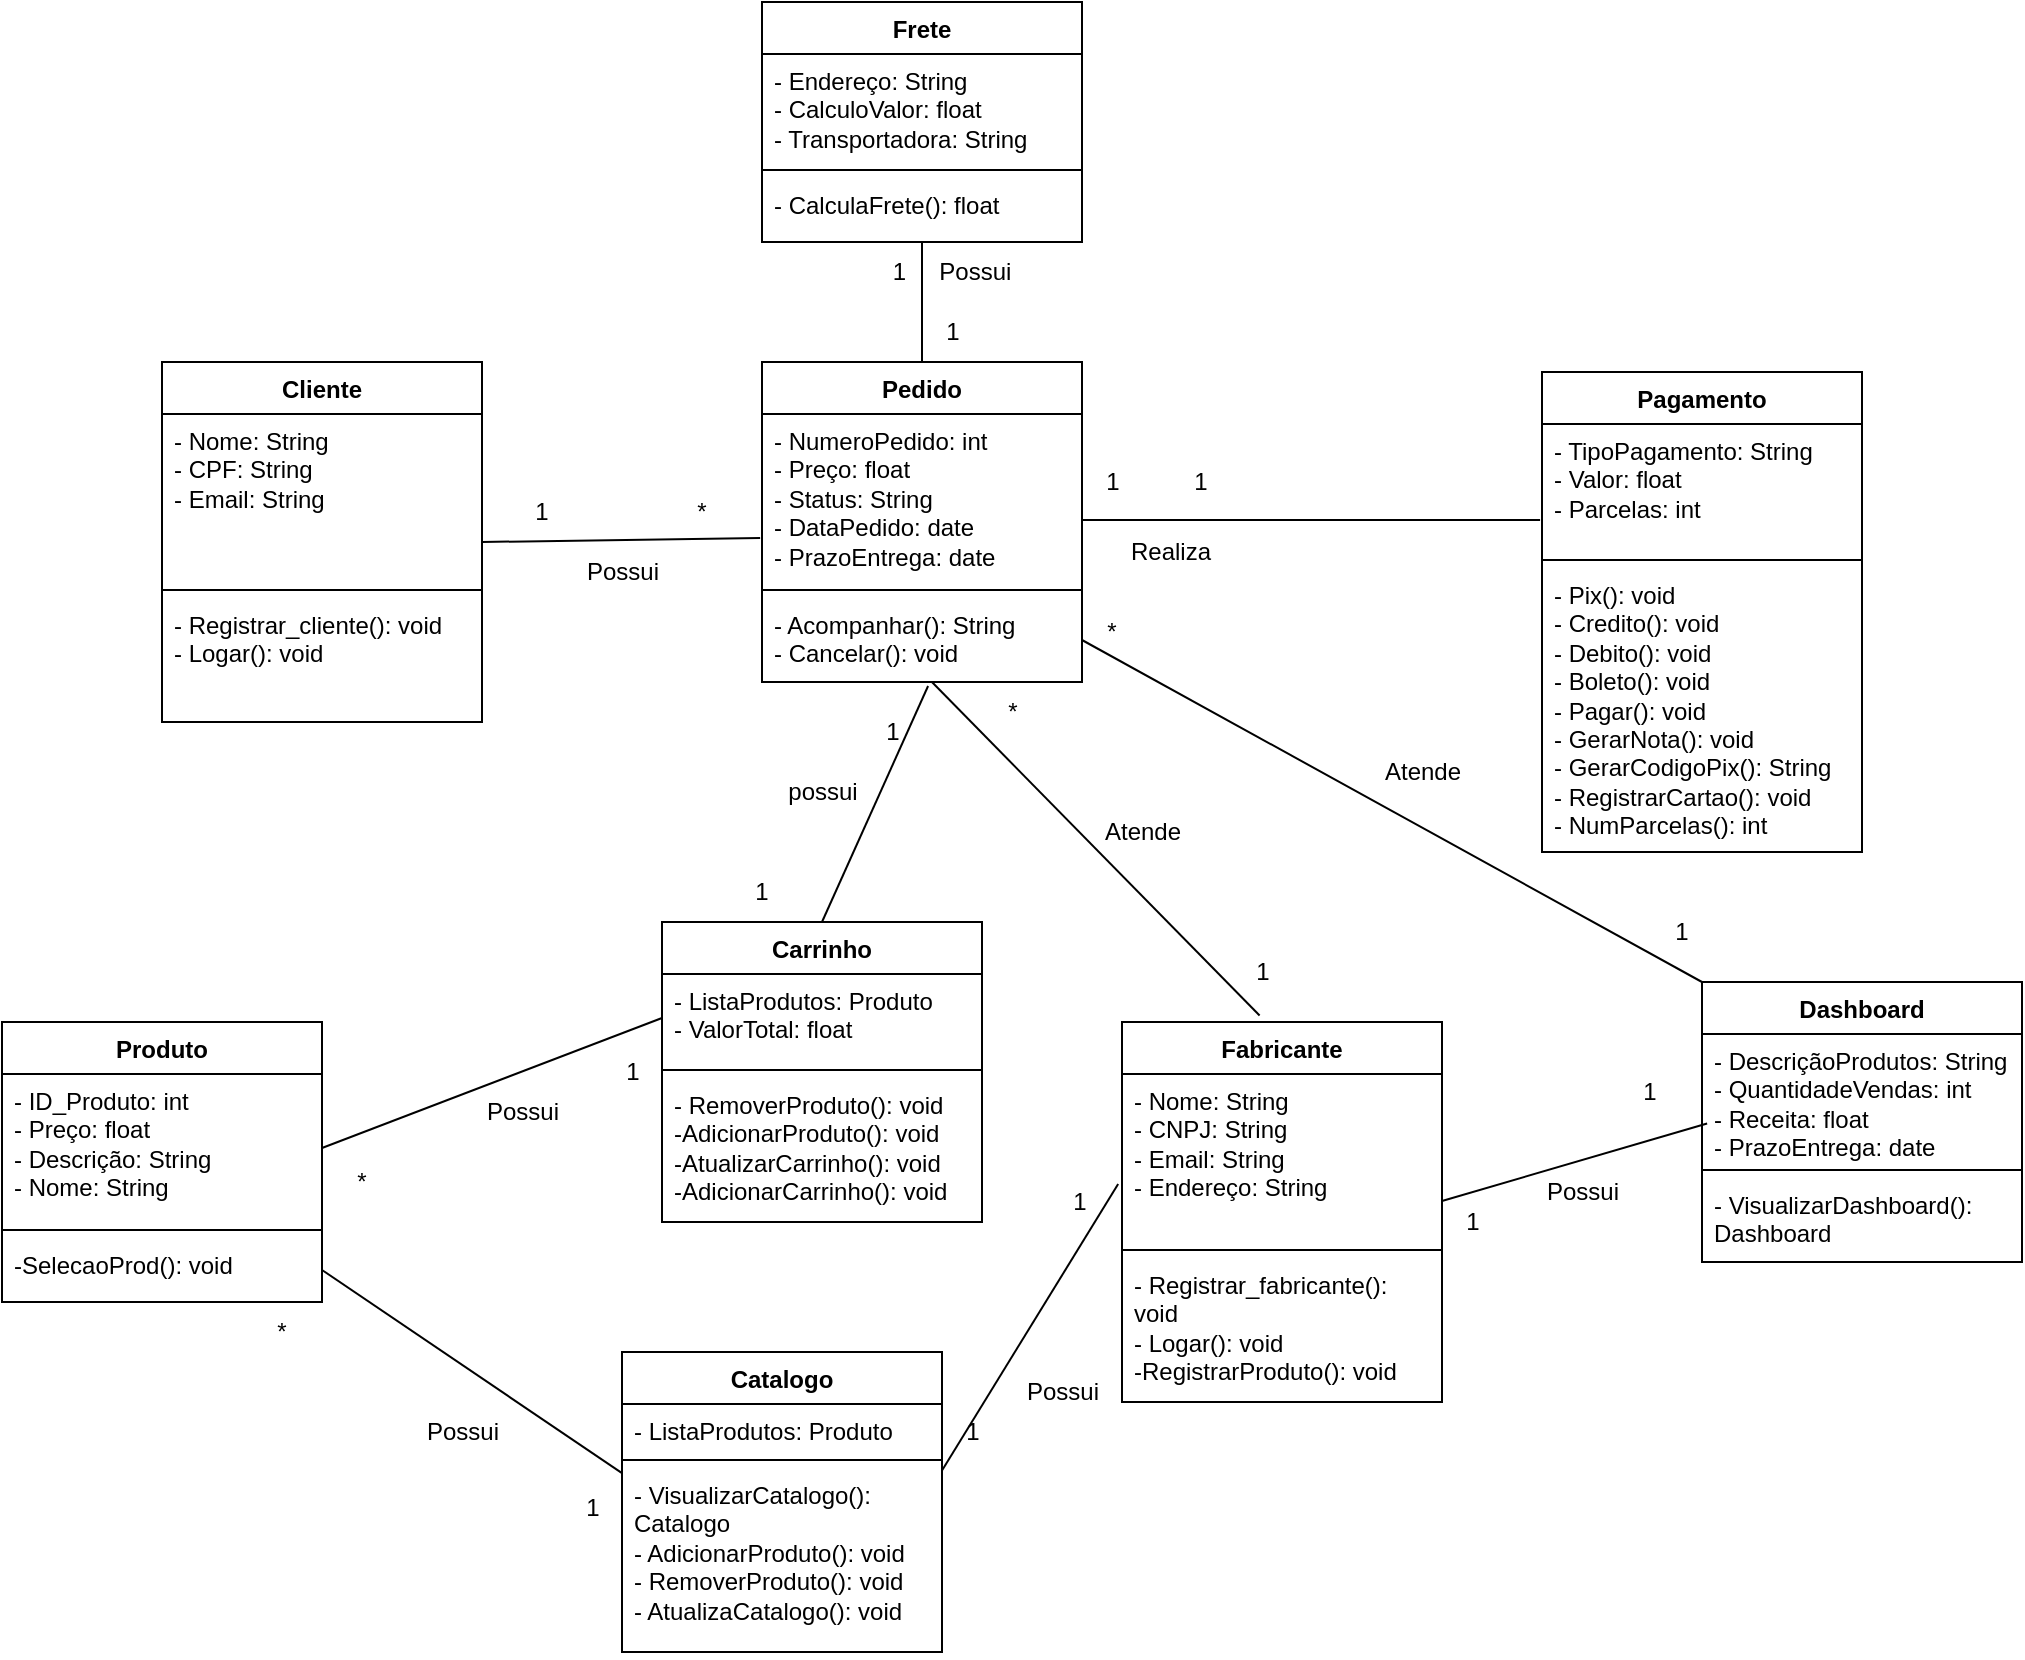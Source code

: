 <mxfile version="22.0.1" type="device">
  <diagram name="Página-1" id="pbq1AMLj1gSzOU1iwHYS">
    <mxGraphModel dx="2876" dy="1117" grid="1" gridSize="10" guides="1" tooltips="1" connect="1" arrows="1" fold="1" page="1" pageScale="1" pageWidth="827" pageHeight="1169" math="0" shadow="0">
      <root>
        <mxCell id="0" />
        <mxCell id="1" parent="0" />
        <mxCell id="qandDCtpEQZRR0sazAkG-20" value="Cliente" style="swimlane;fontStyle=1;align=center;verticalAlign=top;childLayout=stackLayout;horizontal=1;startSize=26;horizontalStack=0;resizeParent=1;resizeParentMax=0;resizeLast=0;collapsible=1;marginBottom=0;whiteSpace=wrap;html=1;" parent="1" vertex="1">
          <mxGeometry x="-330" y="190" width="160" height="180" as="geometry" />
        </mxCell>
        <mxCell id="qandDCtpEQZRR0sazAkG-21" value="- Nome: String&lt;br&gt;- CPF: String&lt;br&gt;- Email: String" style="text;strokeColor=none;fillColor=none;align=left;verticalAlign=top;spacingLeft=4;spacingRight=4;overflow=hidden;rotatable=0;points=[[0,0.5],[1,0.5]];portConstraint=eastwest;whiteSpace=wrap;html=1;" parent="qandDCtpEQZRR0sazAkG-20" vertex="1">
          <mxGeometry y="26" width="160" height="84" as="geometry" />
        </mxCell>
        <mxCell id="qandDCtpEQZRR0sazAkG-22" value="" style="line;strokeWidth=1;fillColor=none;align=left;verticalAlign=middle;spacingTop=-1;spacingLeft=3;spacingRight=3;rotatable=0;labelPosition=right;points=[];portConstraint=eastwest;strokeColor=inherit;" parent="qandDCtpEQZRR0sazAkG-20" vertex="1">
          <mxGeometry y="110" width="160" height="8" as="geometry" />
        </mxCell>
        <mxCell id="qandDCtpEQZRR0sazAkG-23" value="- Registrar_cliente(): void&lt;br&gt;- Logar(): void" style="text;strokeColor=none;fillColor=none;align=left;verticalAlign=top;spacingLeft=4;spacingRight=4;overflow=hidden;rotatable=0;points=[[0,0.5],[1,0.5]];portConstraint=eastwest;whiteSpace=wrap;html=1;" parent="qandDCtpEQZRR0sazAkG-20" vertex="1">
          <mxGeometry y="118" width="160" height="62" as="geometry" />
        </mxCell>
        <mxCell id="qandDCtpEQZRR0sazAkG-24" value="Fabricante" style="swimlane;fontStyle=1;align=center;verticalAlign=top;childLayout=stackLayout;horizontal=1;startSize=26;horizontalStack=0;resizeParent=1;resizeParentMax=0;resizeLast=0;collapsible=1;marginBottom=0;whiteSpace=wrap;html=1;" parent="1" vertex="1">
          <mxGeometry x="150" y="520" width="160" height="190" as="geometry" />
        </mxCell>
        <mxCell id="qandDCtpEQZRR0sazAkG-25" value="- Nome: String&lt;br&gt;- CNPJ: String&lt;br&gt;- Email: String&lt;br&gt;- Endereço: String" style="text;strokeColor=none;fillColor=none;align=left;verticalAlign=top;spacingLeft=4;spacingRight=4;overflow=hidden;rotatable=0;points=[[0,0.5],[1,0.5]];portConstraint=eastwest;whiteSpace=wrap;html=1;" parent="qandDCtpEQZRR0sazAkG-24" vertex="1">
          <mxGeometry y="26" width="160" height="84" as="geometry" />
        </mxCell>
        <mxCell id="qandDCtpEQZRR0sazAkG-26" value="" style="line;strokeWidth=1;fillColor=none;align=left;verticalAlign=middle;spacingTop=-1;spacingLeft=3;spacingRight=3;rotatable=0;labelPosition=right;points=[];portConstraint=eastwest;strokeColor=inherit;" parent="qandDCtpEQZRR0sazAkG-24" vertex="1">
          <mxGeometry y="110" width="160" height="8" as="geometry" />
        </mxCell>
        <mxCell id="n9Boxxp4NCEcJIJviEAm-8" value="- Registrar_fabricante(): void&lt;br&gt;- Logar(): void&lt;br&gt;-RegistrarProduto(): void&lt;br&gt;" style="text;strokeColor=none;fillColor=none;align=left;verticalAlign=top;spacingLeft=4;spacingRight=4;overflow=hidden;rotatable=0;points=[[0,0.5],[1,0.5]];portConstraint=eastwest;whiteSpace=wrap;html=1;" parent="qandDCtpEQZRR0sazAkG-24" vertex="1">
          <mxGeometry y="118" width="160" height="72" as="geometry" />
        </mxCell>
        <mxCell id="qandDCtpEQZRR0sazAkG-29" value="Pedido&lt;br&gt;" style="swimlane;fontStyle=1;align=center;verticalAlign=top;childLayout=stackLayout;horizontal=1;startSize=26;horizontalStack=0;resizeParent=1;resizeParentMax=0;resizeLast=0;collapsible=1;marginBottom=0;whiteSpace=wrap;html=1;" parent="1" vertex="1">
          <mxGeometry x="-30" y="190" width="160" height="160" as="geometry" />
        </mxCell>
        <mxCell id="qandDCtpEQZRR0sazAkG-30" value="- NumeroPedido: int&lt;br&gt;- Preço: float&lt;br&gt;- Status: String&lt;br&gt;- DataPedido: date&lt;br&gt;- PrazoEntrega: date" style="text;strokeColor=none;fillColor=none;align=left;verticalAlign=top;spacingLeft=4;spacingRight=4;overflow=hidden;rotatable=0;points=[[0,0.5],[1,0.5]];portConstraint=eastwest;whiteSpace=wrap;html=1;" parent="qandDCtpEQZRR0sazAkG-29" vertex="1">
          <mxGeometry y="26" width="160" height="84" as="geometry" />
        </mxCell>
        <mxCell id="qandDCtpEQZRR0sazAkG-31" value="" style="line;strokeWidth=1;fillColor=none;align=left;verticalAlign=middle;spacingTop=-1;spacingLeft=3;spacingRight=3;rotatable=0;labelPosition=right;points=[];portConstraint=eastwest;strokeColor=inherit;" parent="qandDCtpEQZRR0sazAkG-29" vertex="1">
          <mxGeometry y="110" width="160" height="8" as="geometry" />
        </mxCell>
        <mxCell id="qandDCtpEQZRR0sazAkG-32" value="- Acompanhar(): String&lt;br&gt;- Cancelar(): void" style="text;strokeColor=none;fillColor=none;align=left;verticalAlign=top;spacingLeft=4;spacingRight=4;overflow=hidden;rotatable=0;points=[[0,0.5],[1,0.5]];portConstraint=eastwest;whiteSpace=wrap;html=1;" parent="qandDCtpEQZRR0sazAkG-29" vertex="1">
          <mxGeometry y="118" width="160" height="42" as="geometry" />
        </mxCell>
        <mxCell id="qandDCtpEQZRR0sazAkG-34" value="Produto" style="swimlane;fontStyle=1;align=center;verticalAlign=top;childLayout=stackLayout;horizontal=1;startSize=26;horizontalStack=0;resizeParent=1;resizeParentMax=0;resizeLast=0;collapsible=1;marginBottom=0;whiteSpace=wrap;html=1;" parent="1" vertex="1">
          <mxGeometry x="-410" y="520" width="160" height="140" as="geometry" />
        </mxCell>
        <mxCell id="qandDCtpEQZRR0sazAkG-35" value="- ID_Produto: int&lt;br&gt;- Preço: float&lt;br&gt;- Descrição: String&lt;br&gt;- Nome: String" style="text;strokeColor=none;fillColor=none;align=left;verticalAlign=top;spacingLeft=4;spacingRight=4;overflow=hidden;rotatable=0;points=[[0,0.5],[1,0.5]];portConstraint=eastwest;whiteSpace=wrap;html=1;" parent="qandDCtpEQZRR0sazAkG-34" vertex="1">
          <mxGeometry y="26" width="160" height="74" as="geometry" />
        </mxCell>
        <mxCell id="qandDCtpEQZRR0sazAkG-36" value="" style="line;strokeWidth=1;fillColor=none;align=left;verticalAlign=middle;spacingTop=-1;spacingLeft=3;spacingRight=3;rotatable=0;labelPosition=right;points=[];portConstraint=eastwest;strokeColor=inherit;" parent="qandDCtpEQZRR0sazAkG-34" vertex="1">
          <mxGeometry y="100" width="160" height="8" as="geometry" />
        </mxCell>
        <mxCell id="qandDCtpEQZRR0sazAkG-37" value="-SelecaoProd(): void" style="text;strokeColor=none;fillColor=none;align=left;verticalAlign=top;spacingLeft=4;spacingRight=4;overflow=hidden;rotatable=0;points=[[0,0.5],[1,0.5]];portConstraint=eastwest;whiteSpace=wrap;html=1;" parent="qandDCtpEQZRR0sazAkG-34" vertex="1">
          <mxGeometry y="108" width="160" height="32" as="geometry" />
        </mxCell>
        <mxCell id="qandDCtpEQZRR0sazAkG-38" value="Catalogo" style="swimlane;fontStyle=1;align=center;verticalAlign=top;childLayout=stackLayout;horizontal=1;startSize=26;horizontalStack=0;resizeParent=1;resizeParentMax=0;resizeLast=0;collapsible=1;marginBottom=0;whiteSpace=wrap;html=1;" parent="1" vertex="1">
          <mxGeometry x="-100" y="685" width="160" height="150" as="geometry" />
        </mxCell>
        <mxCell id="qandDCtpEQZRR0sazAkG-39" value="- ListaProdutos: Produto" style="text;strokeColor=none;fillColor=none;align=left;verticalAlign=top;spacingLeft=4;spacingRight=4;overflow=hidden;rotatable=0;points=[[0,0.5],[1,0.5]];portConstraint=eastwest;whiteSpace=wrap;html=1;" parent="qandDCtpEQZRR0sazAkG-38" vertex="1">
          <mxGeometry y="26" width="160" height="24" as="geometry" />
        </mxCell>
        <mxCell id="qandDCtpEQZRR0sazAkG-40" value="" style="line;strokeWidth=1;fillColor=none;align=left;verticalAlign=middle;spacingTop=-1;spacingLeft=3;spacingRight=3;rotatable=0;labelPosition=right;points=[];portConstraint=eastwest;strokeColor=inherit;" parent="qandDCtpEQZRR0sazAkG-38" vertex="1">
          <mxGeometry y="50" width="160" height="8" as="geometry" />
        </mxCell>
        <mxCell id="qandDCtpEQZRR0sazAkG-41" value="- VisualizarCatalogo(): Catalogo&lt;br&gt;- AdicionarProduto(): void&lt;br&gt;- RemoverProduto(): void&lt;br&gt;- AtualizaCatalogo(): void" style="text;strokeColor=none;fillColor=none;align=left;verticalAlign=top;spacingLeft=4;spacingRight=4;overflow=hidden;rotatable=0;points=[[0,0.5],[1,0.5]];portConstraint=eastwest;whiteSpace=wrap;html=1;" parent="qandDCtpEQZRR0sazAkG-38" vertex="1">
          <mxGeometry y="58" width="160" height="92" as="geometry" />
        </mxCell>
        <mxCell id="qandDCtpEQZRR0sazAkG-42" value="Dashboard" style="swimlane;fontStyle=1;align=center;verticalAlign=top;childLayout=stackLayout;horizontal=1;startSize=26;horizontalStack=0;resizeParent=1;resizeParentMax=0;resizeLast=0;collapsible=1;marginBottom=0;whiteSpace=wrap;html=1;" parent="1" vertex="1">
          <mxGeometry x="440" y="500" width="160" height="140" as="geometry" />
        </mxCell>
        <mxCell id="qandDCtpEQZRR0sazAkG-43" value="- DescriçãoProdutos: String&lt;br&gt;- QuantidadeVendas: int&lt;br&gt;- Receita: float&lt;br&gt;- PrazoEntrega: date" style="text;strokeColor=none;fillColor=none;align=left;verticalAlign=top;spacingLeft=4;spacingRight=4;overflow=hidden;rotatable=0;points=[[0,0.5],[1,0.5]];portConstraint=eastwest;whiteSpace=wrap;html=1;" parent="qandDCtpEQZRR0sazAkG-42" vertex="1">
          <mxGeometry y="26" width="160" height="64" as="geometry" />
        </mxCell>
        <mxCell id="qandDCtpEQZRR0sazAkG-44" value="" style="line;strokeWidth=1;fillColor=none;align=left;verticalAlign=middle;spacingTop=-1;spacingLeft=3;spacingRight=3;rotatable=0;labelPosition=right;points=[];portConstraint=eastwest;strokeColor=inherit;" parent="qandDCtpEQZRR0sazAkG-42" vertex="1">
          <mxGeometry y="90" width="160" height="8" as="geometry" />
        </mxCell>
        <mxCell id="qandDCtpEQZRR0sazAkG-45" value="- VisualizarDashboard(): Dashboard" style="text;strokeColor=none;fillColor=none;align=left;verticalAlign=top;spacingLeft=4;spacingRight=4;overflow=hidden;rotatable=0;points=[[0,0.5],[1,0.5]];portConstraint=eastwest;whiteSpace=wrap;html=1;" parent="qandDCtpEQZRR0sazAkG-42" vertex="1">
          <mxGeometry y="98" width="160" height="42" as="geometry" />
        </mxCell>
        <mxCell id="qandDCtpEQZRR0sazAkG-46" value="Pagamento" style="swimlane;fontStyle=1;align=center;verticalAlign=top;childLayout=stackLayout;horizontal=1;startSize=26;horizontalStack=0;resizeParent=1;resizeParentMax=0;resizeLast=0;collapsible=1;marginBottom=0;whiteSpace=wrap;html=1;" parent="1" vertex="1">
          <mxGeometry x="360" y="195" width="160" height="240" as="geometry">
            <mxRectangle x="380" y="290" width="100" height="30" as="alternateBounds" />
          </mxGeometry>
        </mxCell>
        <mxCell id="qandDCtpEQZRR0sazAkG-47" value="- TipoPagamento: String&lt;br&gt;- Valor: float&lt;br&gt;- Parcelas: int" style="text;strokeColor=none;fillColor=none;align=left;verticalAlign=top;spacingLeft=4;spacingRight=4;overflow=hidden;rotatable=0;points=[[0,0.5],[1,0.5]];portConstraint=eastwest;whiteSpace=wrap;html=1;" parent="qandDCtpEQZRR0sazAkG-46" vertex="1">
          <mxGeometry y="26" width="160" height="64" as="geometry" />
        </mxCell>
        <mxCell id="qandDCtpEQZRR0sazAkG-48" value="" style="line;strokeWidth=1;fillColor=none;align=left;verticalAlign=middle;spacingTop=-1;spacingLeft=3;spacingRight=3;rotatable=0;labelPosition=right;points=[];portConstraint=eastwest;strokeColor=inherit;" parent="qandDCtpEQZRR0sazAkG-46" vertex="1">
          <mxGeometry y="90" width="160" height="8" as="geometry" />
        </mxCell>
        <mxCell id="qandDCtpEQZRR0sazAkG-49" value="- Pix(): void&lt;br&gt;- Credito(): void&lt;br&gt;- Debito(): void&lt;br&gt;- Boleto(): void&lt;br&gt;- Pagar(): void&lt;br&gt;- GerarNota(): void&lt;br&gt;- GerarCodigoPix(): String&lt;br&gt;- RegistrarCartao(): void&lt;br&gt;- NumParcelas(): int" style="text;strokeColor=none;fillColor=none;align=left;verticalAlign=top;spacingLeft=4;spacingRight=4;overflow=hidden;rotatable=0;points=[[0,0.5],[1,0.5]];portConstraint=eastwest;whiteSpace=wrap;html=1;" parent="qandDCtpEQZRR0sazAkG-46" vertex="1">
          <mxGeometry y="98" width="160" height="142" as="geometry" />
        </mxCell>
        <mxCell id="qandDCtpEQZRR0sazAkG-66" value="Frete" style="swimlane;fontStyle=1;align=center;verticalAlign=top;childLayout=stackLayout;horizontal=1;startSize=26;horizontalStack=0;resizeParent=1;resizeParentMax=0;resizeLast=0;collapsible=1;marginBottom=0;whiteSpace=wrap;html=1;" parent="1" vertex="1">
          <mxGeometry x="-30" y="10" width="160" height="120" as="geometry" />
        </mxCell>
        <mxCell id="qandDCtpEQZRR0sazAkG-67" value="- Endereço: String&lt;br&gt;- CalculoValor: float&lt;br&gt;- Transportadora: String" style="text;strokeColor=none;fillColor=none;align=left;verticalAlign=top;spacingLeft=4;spacingRight=4;overflow=hidden;rotatable=0;points=[[0,0.5],[1,0.5]];portConstraint=eastwest;whiteSpace=wrap;html=1;" parent="qandDCtpEQZRR0sazAkG-66" vertex="1">
          <mxGeometry y="26" width="160" height="54" as="geometry" />
        </mxCell>
        <mxCell id="qandDCtpEQZRR0sazAkG-68" value="" style="line;strokeWidth=1;fillColor=none;align=left;verticalAlign=middle;spacingTop=-1;spacingLeft=3;spacingRight=3;rotatable=0;labelPosition=right;points=[];portConstraint=eastwest;strokeColor=inherit;" parent="qandDCtpEQZRR0sazAkG-66" vertex="1">
          <mxGeometry y="80" width="160" height="8" as="geometry" />
        </mxCell>
        <mxCell id="qandDCtpEQZRR0sazAkG-69" value="- CalculaFrete(): float" style="text;strokeColor=none;fillColor=none;align=left;verticalAlign=top;spacingLeft=4;spacingRight=4;overflow=hidden;rotatable=0;points=[[0,0.5],[1,0.5]];portConstraint=eastwest;whiteSpace=wrap;html=1;" parent="qandDCtpEQZRR0sazAkG-66" vertex="1">
          <mxGeometry y="88" width="160" height="32" as="geometry" />
        </mxCell>
        <mxCell id="qandDCtpEQZRR0sazAkG-70" value="Carrinho" style="swimlane;fontStyle=1;align=center;verticalAlign=top;childLayout=stackLayout;horizontal=1;startSize=26;horizontalStack=0;resizeParent=1;resizeParentMax=0;resizeLast=0;collapsible=1;marginBottom=0;whiteSpace=wrap;html=1;" parent="1" vertex="1">
          <mxGeometry x="-80" y="470" width="160" height="150" as="geometry" />
        </mxCell>
        <mxCell id="qandDCtpEQZRR0sazAkG-71" value="- ListaProdutos: Produto&lt;br&gt;- ValorTotal: float" style="text;strokeColor=none;fillColor=none;align=left;verticalAlign=top;spacingLeft=4;spacingRight=4;overflow=hidden;rotatable=0;points=[[0,0.5],[1,0.5]];portConstraint=eastwest;whiteSpace=wrap;html=1;" parent="qandDCtpEQZRR0sazAkG-70" vertex="1">
          <mxGeometry y="26" width="160" height="44" as="geometry" />
        </mxCell>
        <mxCell id="qandDCtpEQZRR0sazAkG-72" value="" style="line;strokeWidth=1;fillColor=none;align=left;verticalAlign=middle;spacingTop=-1;spacingLeft=3;spacingRight=3;rotatable=0;labelPosition=right;points=[];portConstraint=eastwest;strokeColor=inherit;" parent="qandDCtpEQZRR0sazAkG-70" vertex="1">
          <mxGeometry y="70" width="160" height="8" as="geometry" />
        </mxCell>
        <mxCell id="qandDCtpEQZRR0sazAkG-73" value="- RemoverProduto(): void&lt;br&gt;-AdicionarProduto(): void&lt;br&gt;-AtualizarCarrinho(): void&lt;br&gt;-AdicionarCarrinho(): void" style="text;strokeColor=none;fillColor=none;align=left;verticalAlign=top;spacingLeft=4;spacingRight=4;overflow=hidden;rotatable=0;points=[[0,0.5],[1,0.5]];portConstraint=eastwest;whiteSpace=wrap;html=1;" parent="qandDCtpEQZRR0sazAkG-70" vertex="1">
          <mxGeometry y="78" width="160" height="72" as="geometry" />
        </mxCell>
        <mxCell id="qandDCtpEQZRR0sazAkG-74" value="" style="endArrow=none;html=1;rounded=0;exitX=0.5;exitY=0;exitDx=0;exitDy=0;" parent="1" source="qandDCtpEQZRR0sazAkG-29" edge="1">
          <mxGeometry width="50" height="50" relative="1" as="geometry">
            <mxPoint x="20" y="100" as="sourcePoint" />
            <mxPoint x="50" y="130" as="targetPoint" />
          </mxGeometry>
        </mxCell>
        <mxCell id="qandDCtpEQZRR0sazAkG-75" value="" style="endArrow=none;html=1;rounded=0;exitX=-0.012;exitY=0.738;exitDx=0;exitDy=0;entryX=0.994;entryY=0.762;entryDx=0;entryDy=0;entryPerimeter=0;exitPerimeter=0;" parent="1" edge="1">
          <mxGeometry width="50" height="50" relative="1" as="geometry">
            <mxPoint x="-30.92" y="277.992" as="sourcePoint" />
            <mxPoint x="-169.96" y="280.008" as="targetPoint" />
          </mxGeometry>
        </mxCell>
        <mxCell id="qandDCtpEQZRR0sazAkG-76" value="" style="endArrow=none;html=1;rounded=0;entryX=-0.006;entryY=0.75;entryDx=0;entryDy=0;entryPerimeter=0;" parent="1" target="qandDCtpEQZRR0sazAkG-47" edge="1">
          <mxGeometry width="50" height="50" relative="1" as="geometry">
            <mxPoint x="130" y="269" as="sourcePoint" />
            <mxPoint x="60" y="140" as="targetPoint" />
          </mxGeometry>
        </mxCell>
        <mxCell id="qandDCtpEQZRR0sazAkG-77" value="" style="endArrow=none;html=1;rounded=0;exitX=0.531;exitY=1;exitDx=0;exitDy=0;exitPerimeter=0;entryX=0.43;entryY=-0.017;entryDx=0;entryDy=0;entryPerimeter=0;" parent="1" source="qandDCtpEQZRR0sazAkG-32" target="qandDCtpEQZRR0sazAkG-24" edge="1">
          <mxGeometry width="50" height="50" relative="1" as="geometry">
            <mxPoint x="140" y="279" as="sourcePoint" />
            <mxPoint x="210" y="460" as="targetPoint" />
          </mxGeometry>
        </mxCell>
        <mxCell id="qandDCtpEQZRR0sazAkG-78" value="" style="endArrow=none;html=1;rounded=0;entryX=1;entryY=0.5;entryDx=0;entryDy=0;exitX=0;exitY=0.5;exitDx=0;exitDy=0;" parent="1" source="qandDCtpEQZRR0sazAkG-71" target="qandDCtpEQZRR0sazAkG-35" edge="1">
          <mxGeometry width="50" height="50" relative="1" as="geometry">
            <mxPoint x="-139" y="514" as="sourcePoint" />
            <mxPoint x="-140" y="600" as="targetPoint" />
          </mxGeometry>
        </mxCell>
        <mxCell id="qandDCtpEQZRR0sazAkG-79" value="" style="endArrow=none;html=1;rounded=0;entryX=0.5;entryY=0;entryDx=0;entryDy=0;exitX=0.519;exitY=1.048;exitDx=0;exitDy=0;exitPerimeter=0;" parent="1" source="qandDCtpEQZRR0sazAkG-32" target="qandDCtpEQZRR0sazAkG-70" edge="1">
          <mxGeometry width="50" height="50" relative="1" as="geometry">
            <mxPoint x="65" y="360" as="sourcePoint" />
            <mxPoint x="210" y="466" as="targetPoint" />
          </mxGeometry>
        </mxCell>
        <mxCell id="qandDCtpEQZRR0sazAkG-80" value="" style="endArrow=none;html=1;rounded=0;entryX=0.016;entryY=0.699;entryDx=0;entryDy=0;exitX=1;exitY=0.756;exitDx=0;exitDy=0;exitPerimeter=0;entryPerimeter=0;" parent="1" source="qandDCtpEQZRR0sazAkG-25" target="qandDCtpEQZRR0sazAkG-43" edge="1">
          <mxGeometry width="50" height="50" relative="1" as="geometry">
            <mxPoint x="230" y="640" as="sourcePoint" />
            <mxPoint x="210" y="678" as="targetPoint" />
          </mxGeometry>
        </mxCell>
        <mxCell id="qandDCtpEQZRR0sazAkG-81" value="" style="endArrow=none;html=1;rounded=0;entryX=0;entryY=0.028;entryDx=0;entryDy=0;exitX=1;exitY=0.5;exitDx=0;exitDy=0;entryPerimeter=0;" parent="1" source="qandDCtpEQZRR0sazAkG-37" target="qandDCtpEQZRR0sazAkG-41" edge="1">
          <mxGeometry width="50" height="50" relative="1" as="geometry">
            <mxPoint x="63" y="362" as="sourcePoint" />
            <mxPoint x="10" y="480" as="targetPoint" />
          </mxGeometry>
        </mxCell>
        <mxCell id="qandDCtpEQZRR0sazAkG-82" value="" style="endArrow=none;html=1;rounded=0;entryX=-0.012;entryY=0.655;entryDx=0;entryDy=0;exitX=1;exitY=0.014;exitDx=0;exitDy=0;entryPerimeter=0;exitPerimeter=0;" parent="1" source="qandDCtpEQZRR0sazAkG-41" target="qandDCtpEQZRR0sazAkG-25" edge="1">
          <mxGeometry width="50" height="50" relative="1" as="geometry">
            <mxPoint x="80" y="694" as="sourcePoint" />
            <mxPoint x="167" y="620" as="targetPoint" />
          </mxGeometry>
        </mxCell>
        <mxCell id="qandDCtpEQZRR0sazAkG-83" value="1" style="text;html=1;strokeColor=none;fillColor=none;align=center;verticalAlign=middle;whiteSpace=wrap;rounded=0;" parent="1" vertex="1">
          <mxGeometry x="-170" y="250" width="60" height="30" as="geometry" />
        </mxCell>
        <mxCell id="qandDCtpEQZRR0sazAkG-86" value="1&amp;nbsp; &amp;nbsp; &amp;nbsp;Possui" style="text;html=1;strokeColor=none;fillColor=none;align=center;verticalAlign=middle;whiteSpace=wrap;rounded=0;" parent="1" vertex="1">
          <mxGeometry x="-10" y="130" width="150" height="30" as="geometry" />
        </mxCell>
        <mxCell id="qandDCtpEQZRR0sazAkG-88" value="1" style="text;html=1;strokeColor=none;fillColor=none;align=center;verticalAlign=middle;whiteSpace=wrap;rounded=0;" parent="1" vertex="1">
          <mxGeometry x="-50" y="450" width="40" height="10" as="geometry" />
        </mxCell>
        <mxCell id="qandDCtpEQZRR0sazAkG-89" value="1" style="text;html=1;strokeColor=none;fillColor=none;align=center;verticalAlign=middle;whiteSpace=wrap;rounded=0;" parent="1" vertex="1">
          <mxGeometry x="394" y="540" width="40" height="30" as="geometry" />
        </mxCell>
        <mxCell id="qandDCtpEQZRR0sazAkG-90" value="*" style="text;html=1;strokeColor=none;fillColor=none;align=center;verticalAlign=middle;whiteSpace=wrap;rounded=0;" parent="1" vertex="1">
          <mxGeometry x="-250" y="595" width="40" height="10" as="geometry" />
        </mxCell>
        <mxCell id="qandDCtpEQZRR0sazAkG-91" value="*" style="text;html=1;strokeColor=none;fillColor=none;align=center;verticalAlign=middle;whiteSpace=wrap;rounded=0;" parent="1" vertex="1">
          <mxGeometry x="-340" y="660" width="140" height="30" as="geometry" />
        </mxCell>
        <mxCell id="qandDCtpEQZRR0sazAkG-92" value="1" style="text;html=1;strokeColor=none;fillColor=none;align=center;verticalAlign=middle;whiteSpace=wrap;rounded=0;" parent="1" vertex="1">
          <mxGeometry x="114" y="600" width="30" height="20" as="geometry" />
        </mxCell>
        <mxCell id="J_AtW-fNFrZDu0-3VNVR-1" value="1" style="text;html=1;align=center;verticalAlign=middle;resizable=0;points=[];autosize=1;strokeColor=none;fillColor=none;" parent="1" vertex="1">
          <mxGeometry x="50" y="160" width="30" height="30" as="geometry" />
        </mxCell>
        <mxCell id="J_AtW-fNFrZDu0-3VNVR-5" value="1" style="text;html=1;align=center;verticalAlign=middle;resizable=0;points=[];autosize=1;strokeColor=none;fillColor=none;" parent="1" vertex="1">
          <mxGeometry x="130" y="235" width="30" height="30" as="geometry" />
        </mxCell>
        <mxCell id="J_AtW-fNFrZDu0-3VNVR-6" value="1" style="text;html=1;align=center;verticalAlign=middle;resizable=0;points=[];autosize=1;strokeColor=none;fillColor=none;" parent="1" vertex="1">
          <mxGeometry x="174" y="235" width="30" height="30" as="geometry" />
        </mxCell>
        <mxCell id="J_AtW-fNFrZDu0-3VNVR-7" value="Realiza" style="text;html=1;align=center;verticalAlign=middle;resizable=0;points=[];autosize=1;strokeColor=none;fillColor=none;" parent="1" vertex="1">
          <mxGeometry x="144" y="270" width="60" height="30" as="geometry" />
        </mxCell>
        <mxCell id="J_AtW-fNFrZDu0-3VNVR-8" value="*" style="text;html=1;strokeColor=none;fillColor=none;align=center;verticalAlign=middle;whiteSpace=wrap;rounded=0;" parent="1" vertex="1">
          <mxGeometry x="-90" y="250" width="60" height="30" as="geometry" />
        </mxCell>
        <mxCell id="J_AtW-fNFrZDu0-3VNVR-9" value="Possui" style="text;html=1;align=center;verticalAlign=middle;resizable=0;points=[];autosize=1;strokeColor=none;fillColor=none;" parent="1" vertex="1">
          <mxGeometry x="-130" y="280" width="60" height="30" as="geometry" />
        </mxCell>
        <mxCell id="J_AtW-fNFrZDu0-3VNVR-10" value="*" style="text;html=1;align=center;verticalAlign=middle;resizable=0;points=[];autosize=1;strokeColor=none;fillColor=none;" parent="1" vertex="1">
          <mxGeometry x="80" y="350" width="30" height="30" as="geometry" />
        </mxCell>
        <mxCell id="J_AtW-fNFrZDu0-3VNVR-11" value="1" style="text;html=1;align=center;verticalAlign=middle;resizable=0;points=[];autosize=1;strokeColor=none;fillColor=none;" parent="1" vertex="1">
          <mxGeometry x="205" y="480" width="30" height="30" as="geometry" />
        </mxCell>
        <mxCell id="J_AtW-fNFrZDu0-3VNVR-12" value="Atende" style="text;html=1;align=center;verticalAlign=middle;resizable=0;points=[];autosize=1;strokeColor=none;fillColor=none;" parent="1" vertex="1">
          <mxGeometry x="130" y="410" width="60" height="30" as="geometry" />
        </mxCell>
        <mxCell id="J_AtW-fNFrZDu0-3VNVR-14" value="1" style="text;html=1;align=center;verticalAlign=middle;resizable=0;points=[];autosize=1;strokeColor=none;fillColor=none;" parent="1" vertex="1">
          <mxGeometry x="20" y="360" width="30" height="30" as="geometry" />
        </mxCell>
        <mxCell id="J_AtW-fNFrZDu0-3VNVR-15" value="possui" style="text;html=1;align=center;verticalAlign=middle;resizable=0;points=[];autosize=1;strokeColor=none;fillColor=none;" parent="1" vertex="1">
          <mxGeometry x="-30" y="390" width="60" height="30" as="geometry" />
        </mxCell>
        <mxCell id="J_AtW-fNFrZDu0-3VNVR-16" value="1" style="text;html=1;align=center;verticalAlign=middle;resizable=0;points=[];autosize=1;strokeColor=none;fillColor=none;" parent="1" vertex="1">
          <mxGeometry x="60" y="710" width="30" height="30" as="geometry" />
        </mxCell>
        <mxCell id="J_AtW-fNFrZDu0-3VNVR-17" value="Possui" style="text;html=1;align=center;verticalAlign=middle;resizable=0;points=[];autosize=1;strokeColor=none;fillColor=none;" parent="1" vertex="1">
          <mxGeometry x="90" y="690" width="60" height="30" as="geometry" />
        </mxCell>
        <mxCell id="J_AtW-fNFrZDu0-3VNVR-18" value="1" style="text;html=1;align=center;verticalAlign=middle;resizable=0;points=[];autosize=1;strokeColor=none;fillColor=none;" parent="1" vertex="1">
          <mxGeometry x="310" y="605" width="30" height="30" as="geometry" />
        </mxCell>
        <mxCell id="J_AtW-fNFrZDu0-3VNVR-20" value="Possui" style="text;html=1;align=center;verticalAlign=middle;resizable=0;points=[];autosize=1;strokeColor=none;fillColor=none;" parent="1" vertex="1">
          <mxGeometry x="350" y="590" width="60" height="30" as="geometry" />
        </mxCell>
        <mxCell id="J_AtW-fNFrZDu0-3VNVR-21" value="1" style="text;html=1;align=center;verticalAlign=middle;resizable=0;points=[];autosize=1;strokeColor=none;fillColor=none;" parent="1" vertex="1">
          <mxGeometry x="-130" y="748" width="30" height="30" as="geometry" />
        </mxCell>
        <mxCell id="J_AtW-fNFrZDu0-3VNVR-22" value="Possui" style="text;html=1;align=center;verticalAlign=middle;resizable=0;points=[];autosize=1;strokeColor=none;fillColor=none;" parent="1" vertex="1">
          <mxGeometry x="-210" y="710" width="60" height="30" as="geometry" />
        </mxCell>
        <mxCell id="J_AtW-fNFrZDu0-3VNVR-23" value="1" style="text;html=1;align=center;verticalAlign=middle;resizable=0;points=[];autosize=1;strokeColor=none;fillColor=none;" parent="1" vertex="1">
          <mxGeometry x="-110" y="530" width="30" height="30" as="geometry" />
        </mxCell>
        <mxCell id="J_AtW-fNFrZDu0-3VNVR-24" value="Possui" style="text;html=1;align=center;verticalAlign=middle;resizable=0;points=[];autosize=1;strokeColor=none;fillColor=none;" parent="1" vertex="1">
          <mxGeometry x="-180" y="550" width="60" height="30" as="geometry" />
        </mxCell>
        <mxCell id="slXxD__cyjd4a-WZLZBA-2" value="" style="endArrow=none;html=1;rounded=0;exitX=1;exitY=0.5;exitDx=0;exitDy=0;entryX=0;entryY=0;entryDx=0;entryDy=0;" parent="1" source="qandDCtpEQZRR0sazAkG-32" target="qandDCtpEQZRR0sazAkG-42" edge="1">
          <mxGeometry width="50" height="50" relative="1" as="geometry">
            <mxPoint x="208" y="363" as="sourcePoint" />
            <mxPoint x="372" y="530" as="targetPoint" />
          </mxGeometry>
        </mxCell>
        <mxCell id="slXxD__cyjd4a-WZLZBA-3" value="1" style="text;html=1;strokeColor=none;fillColor=none;align=center;verticalAlign=middle;whiteSpace=wrap;rounded=0;" parent="1" vertex="1">
          <mxGeometry x="410" y="460" width="40" height="30" as="geometry" />
        </mxCell>
        <mxCell id="slXxD__cyjd4a-WZLZBA-4" value="*" style="text;html=1;strokeColor=none;fillColor=none;align=center;verticalAlign=middle;whiteSpace=wrap;rounded=0;" parent="1" vertex="1">
          <mxGeometry x="125" y="310" width="40" height="30" as="geometry" />
        </mxCell>
        <mxCell id="slXxD__cyjd4a-WZLZBA-5" value="Atende" style="text;html=1;align=center;verticalAlign=middle;resizable=0;points=[];autosize=1;strokeColor=none;fillColor=none;" parent="1" vertex="1">
          <mxGeometry x="270" y="380" width="60" height="30" as="geometry" />
        </mxCell>
      </root>
    </mxGraphModel>
  </diagram>
</mxfile>
